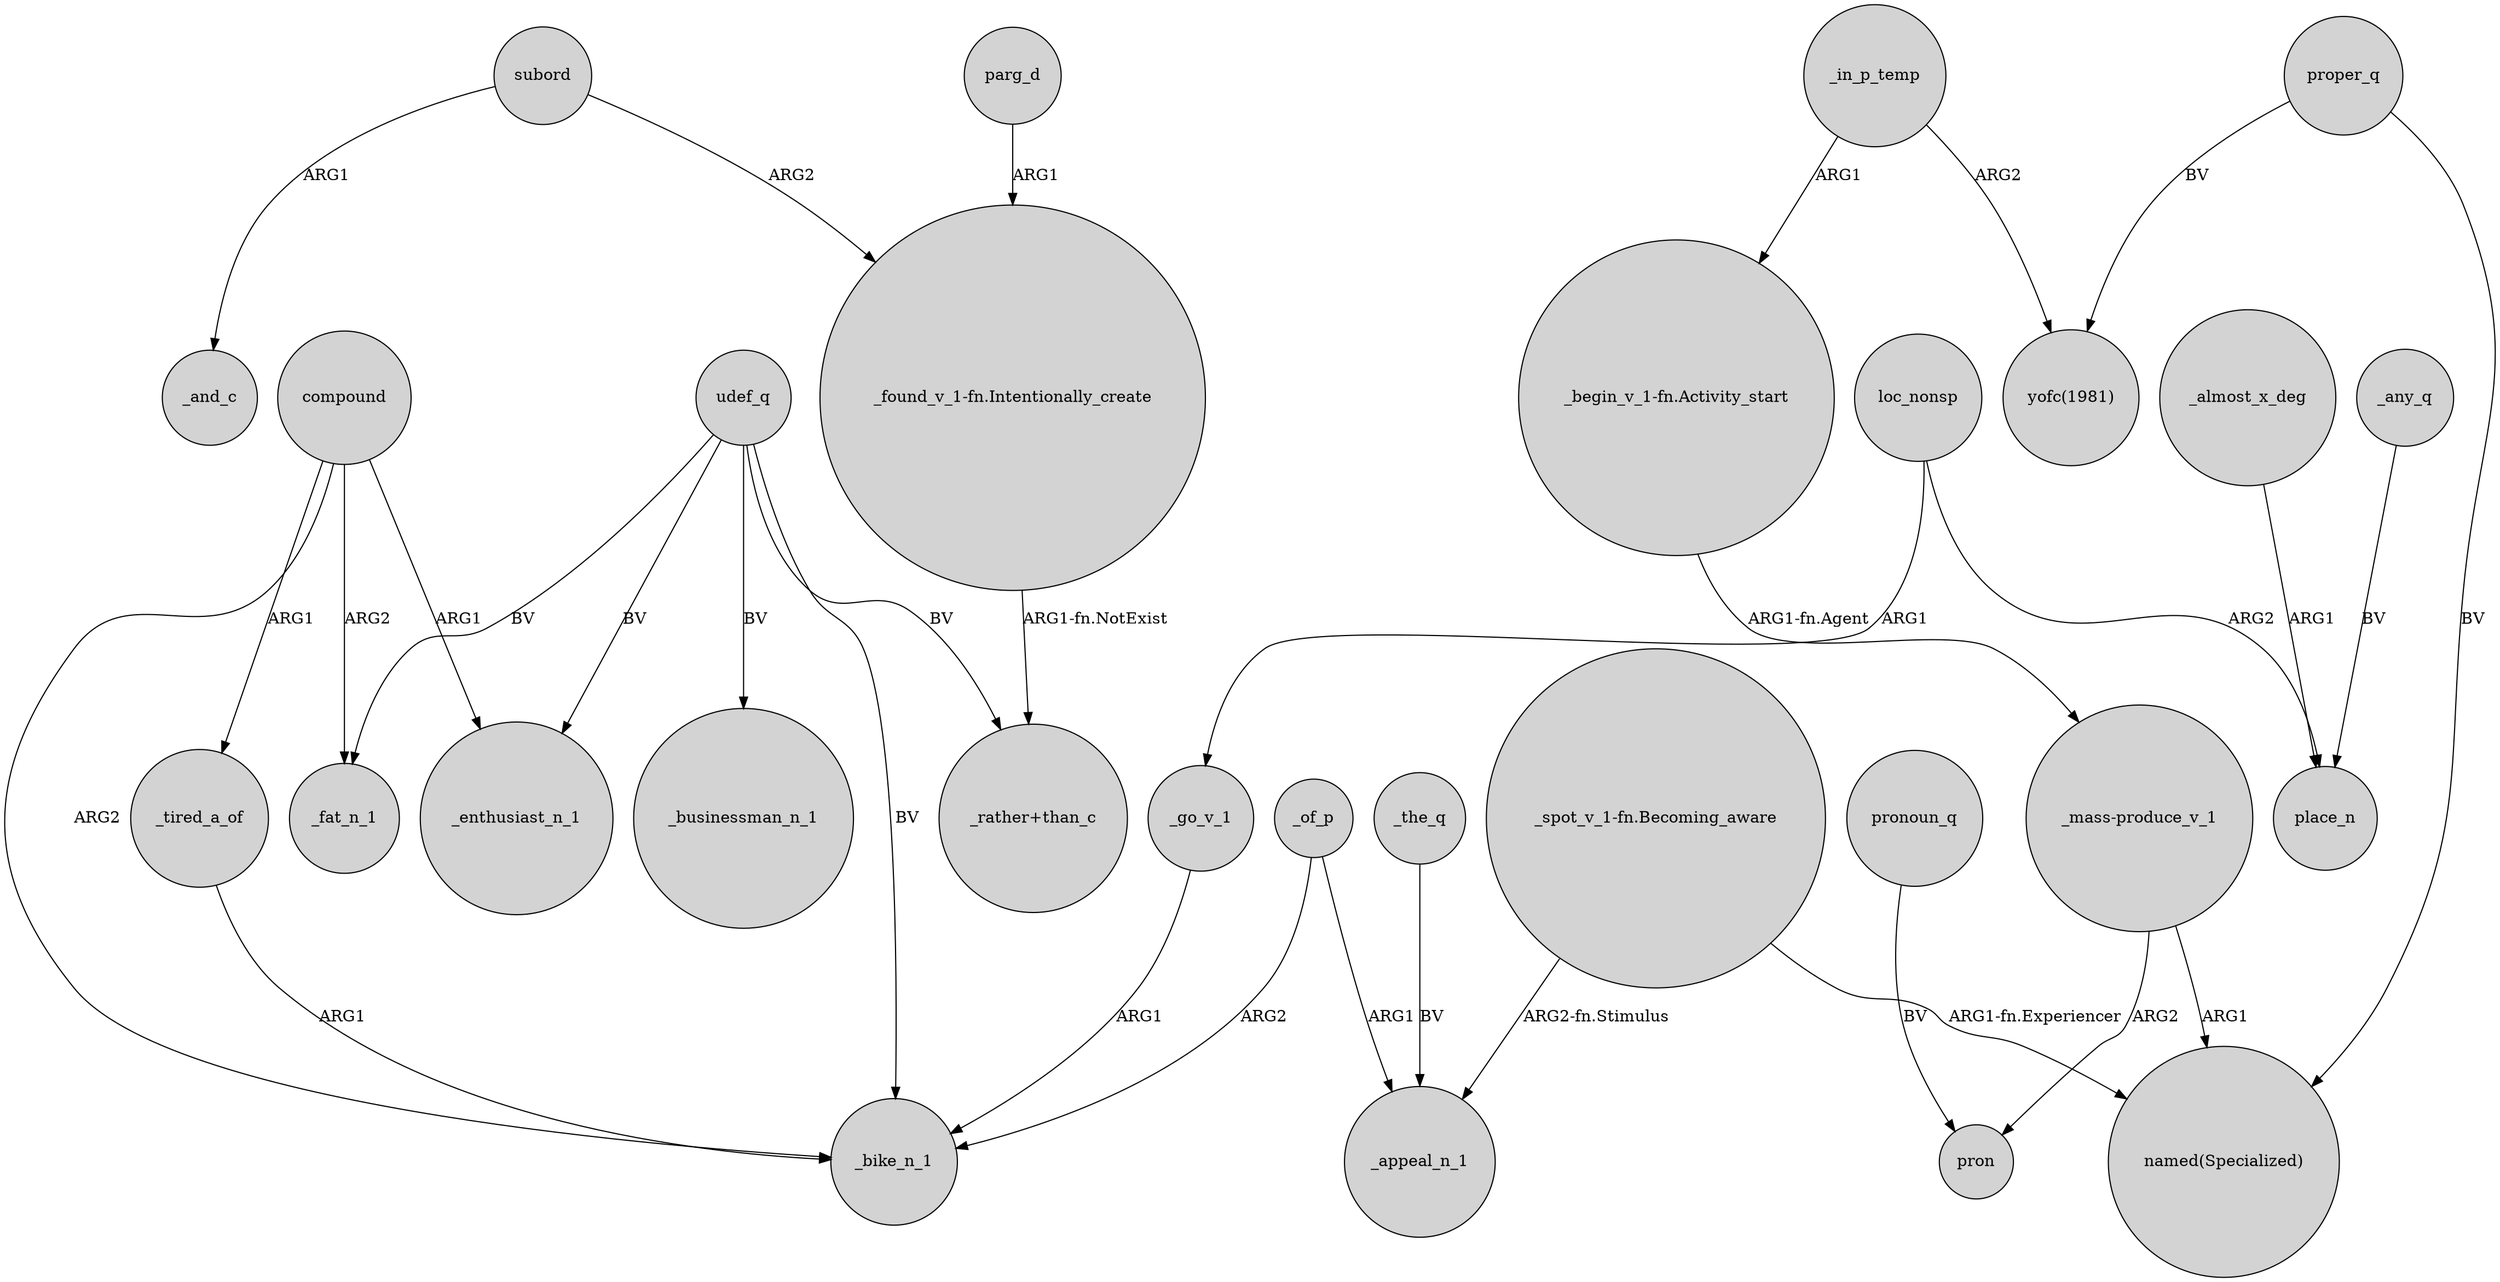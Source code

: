 digraph {
	node [shape=circle style=filled]
	parg_d -> "_found_v_1-fn.Intentionally_create" [label=ARG1]
	_the_q -> _appeal_n_1 [label=BV]
	_of_p -> _appeal_n_1 [label=ARG1]
	"_spot_v_1-fn.Becoming_aware" -> _appeal_n_1 [label="ARG2-fn.Stimulus"]
	compound -> _bike_n_1 [label=ARG2]
	udef_q -> _businessman_n_1 [label=BV]
	"_found_v_1-fn.Intentionally_create" -> "_rather+than_c" [label="ARG1-fn.NotExist"]
	_of_p -> _bike_n_1 [label=ARG2]
	"_mass-produce_v_1" -> pron [label=ARG2]
	udef_q -> _bike_n_1 [label=BV]
	subord -> "_found_v_1-fn.Intentionally_create" [label=ARG2]
	_go_v_1 -> _bike_n_1 [label=ARG1]
	_tired_a_of -> _bike_n_1 [label=ARG1]
	compound -> _fat_n_1 [label=ARG2]
	udef_q -> "_rather+than_c" [label=BV]
	pronoun_q -> pron [label=BV]
	subord -> _and_c [label=ARG1]
	compound -> _enthusiast_n_1 [label=ARG1]
	proper_q -> "named(Specialized)" [label=BV]
	_in_p_temp -> "yofc(1981)" [label=ARG2]
	_in_p_temp -> "_begin_v_1-fn.Activity_start" [label=ARG1]
	proper_q -> "yofc(1981)" [label=BV]
	_almost_x_deg -> place_n [label=ARG1]
	"_spot_v_1-fn.Becoming_aware" -> "named(Specialized)" [label="ARG1-fn.Experiencer"]
	loc_nonsp -> place_n [label=ARG2]
	compound -> _tired_a_of [label=ARG1]
	"_mass-produce_v_1" -> "named(Specialized)" [label=ARG1]
	"_begin_v_1-fn.Activity_start" -> "_mass-produce_v_1" [label="ARG1-fn.Agent"]
	udef_q -> _fat_n_1 [label=BV]
	loc_nonsp -> _go_v_1 [label=ARG1]
	_any_q -> place_n [label=BV]
	udef_q -> _enthusiast_n_1 [label=BV]
}

